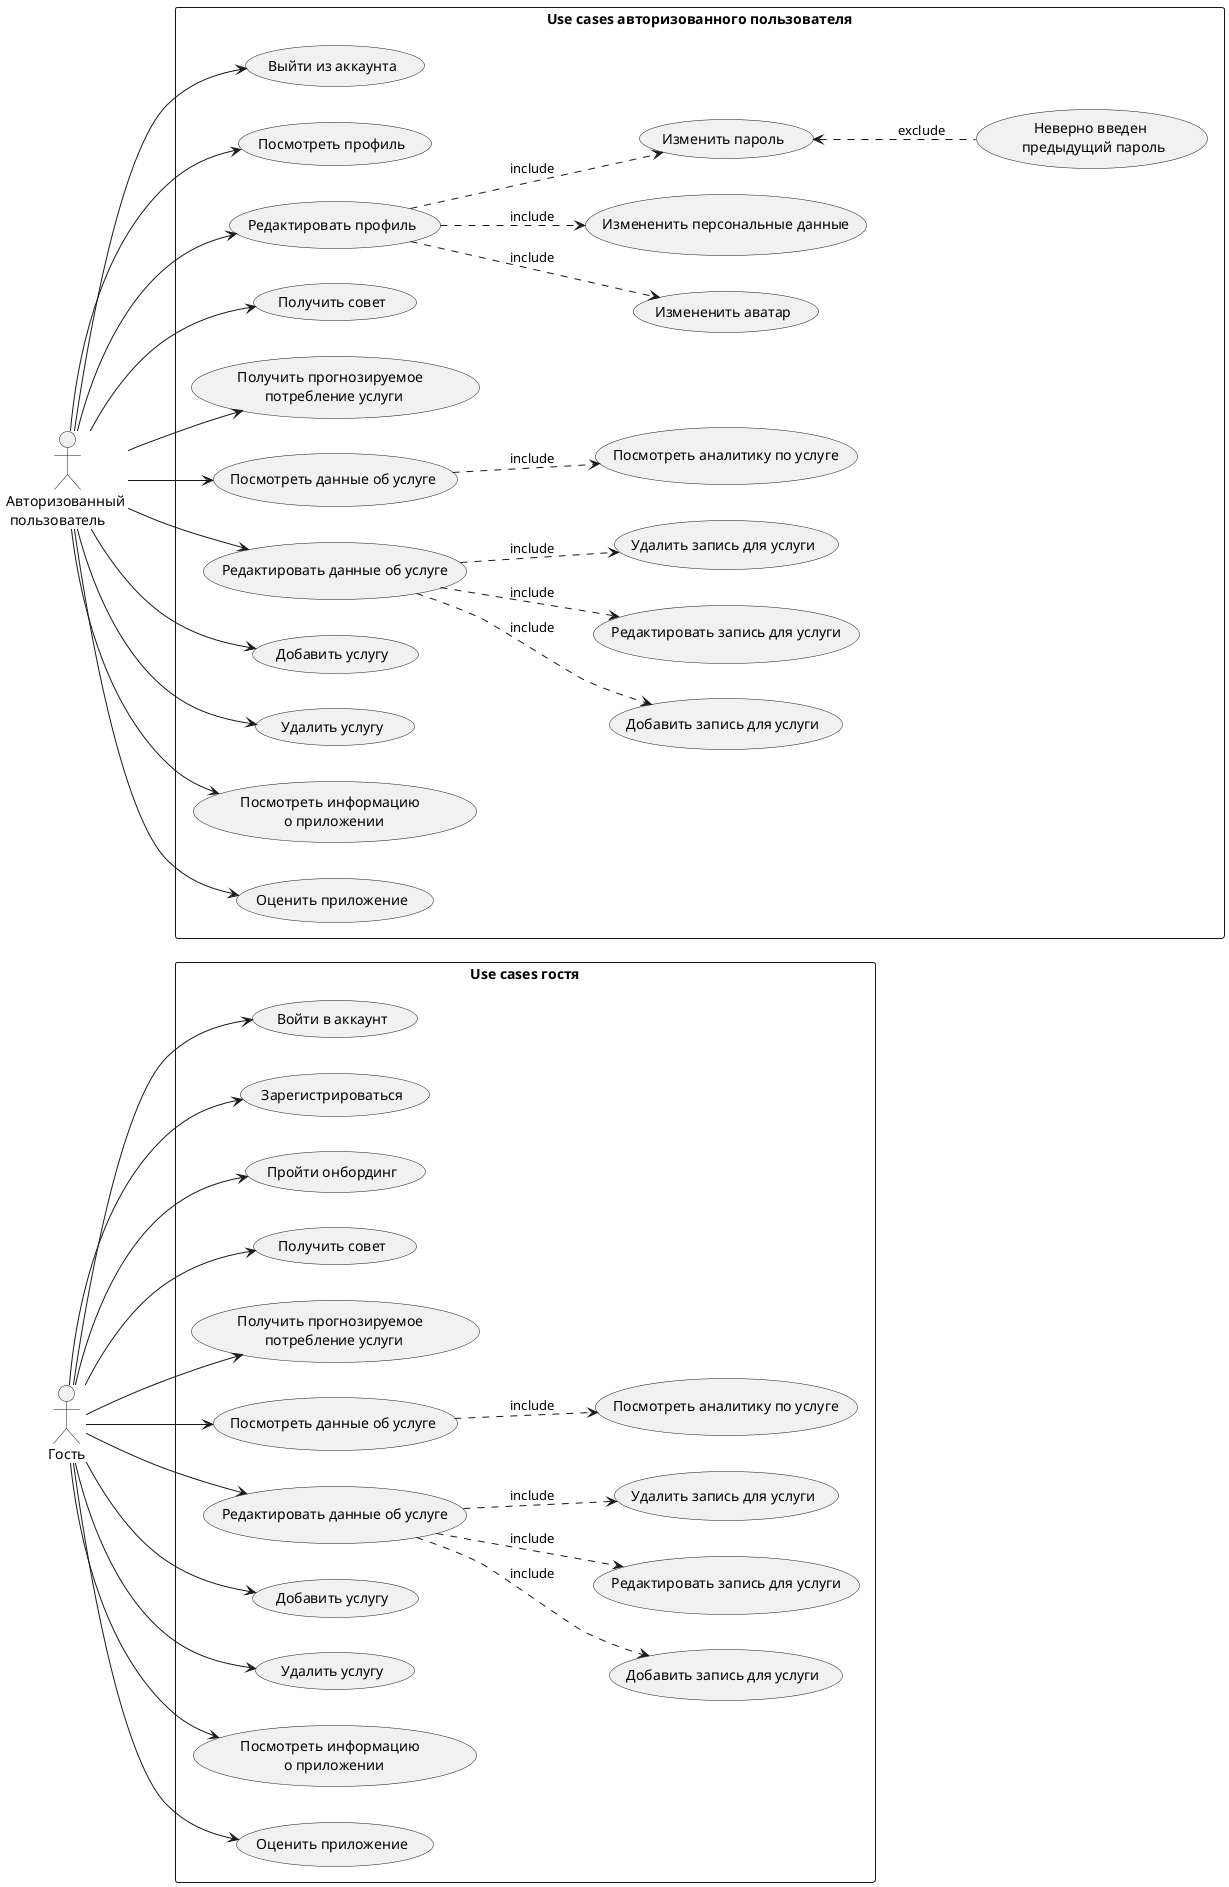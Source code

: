 @startuml
left to right direction
skinparam packageStyle rectangle

actor Гость as G
actor "Авторизованный \n пользователь" as U

rectangle "Use cases гостя" {
    usecase "Войти в аккаунт" as Login
    usecase "Зарегистрироваться" as Registration
    usecase "Пройти онбординг" as Onboarding

    usecase "Получить совет" as ReceiveAdviceG

    usecase "Получить прогнозируемое \n потребление услуги" as ReceiveExpectedG

    usecase "Посмотреть данные об услуге" as ViewBillG
    usecase "Посмотреть аналитику по услуге" as ViewBillAnalyticsG

    usecase "Редактировать данные об услуге" as EditBillG
    usecase "Добавить запись для услуги" as EditBillAddRecordG
    usecase "Редактировать запись для услуги" as EditBillEditRecordG
    usecase "Удалить запись для услуги" as EditBillDeleteRecordG

    usecase "Добавить услугу" as AddBillG

    usecase "Удалить услугу" as DeleteBillG

    usecase "Посмотреть информацию \n о приложении" as ViewAppInformationG
    usecase "Оценить приложение" as RateAppG

    ViewBillG -.> ViewBillAnalyticsG : "include"

    EditBillG -.> EditBillAddRecordG : "include"
    EditBillG -.> EditBillEditRecordG : "include"
    EditBillG -.> EditBillDeleteRecordG : "include"

    G --> Login
    G --> Registration
    G --> Onboarding
    G --> ReceiveAdviceG
    G --> ReceiveExpectedG
    G --> ViewBillG
    G --> EditBillG
    G --> AddBillG
    G --> DeleteBillG
    G --> ViewAppInformationG
    G --> RateAppG
}

rectangle "Use cases авторизованного пользователя" {
    usecase "Выйти из аккаунта" as Logout

    usecase "Посмотреть профиль" as ProfileView
    usecase "Редактировать профиль" as ProfileEdit
    usecase "Измененить аватар" as ProfileEditAvatarChange
    usecase "Измененить персональные данные" as ProfileEditPersonalInfoChange
    usecase "Изменить пароль" as ProfileEditChangePassword
    usecase "Неверно введен \n предыдущий пароль" as ProfileEditChangePasswordInvalidPassword

    usecase "Получить совет" as ReceiveAdvice

    usecase "Получить прогнозируемое \n потребление услуги" as ReceiveExpected

    usecase "Посмотреть данные об услуге" as ViewBill
    usecase "Посмотреть аналитику по услуге" as ViewBillAnalytics

    usecase "Редактировать данные об услуге" as EditBill
    usecase "Добавить запись для услуги" as EditBillAddRecord
    usecase "Редактировать запись для услуги" as EditBillEditRecord
    usecase "Удалить запись для услуги" as EditBillDeleteRecord

    usecase "Добавить услугу" as AddBill

    usecase "Удалить услугу" as DeleteBill

    usecase "Посмотреть информацию \n о приложении" as ViewAppInformation
    usecase "Оценить приложение" as RateApp


    ProfileEdit -.> ProfileEditAvatarChange : "include"
    ProfileEdit -.> ProfileEditPersonalInfoChange : "include"
    ProfileEdit -.> ProfileEditChangePassword : "include"
    ProfileEditChangePassword <.- ProfileEditChangePasswordInvalidPassword : "exclude"

    ViewBill -.> ViewBillAnalytics : "include"

    EditBill -.> EditBillAddRecord : "include"
    EditBill -.> EditBillEditRecord : "include"
    EditBill -.> EditBillDeleteRecord : "include"

    U --> Logout
    U --> ProfileView
    U --> ProfileEdit
    U --> ReceiveAdvice
    U --> ReceiveExpected
    U --> ViewBill
    U --> EditBill
    U --> AddBill
    U --> DeleteBill
    U --> ViewAppInformation
    U --> RateApp
@enduml
